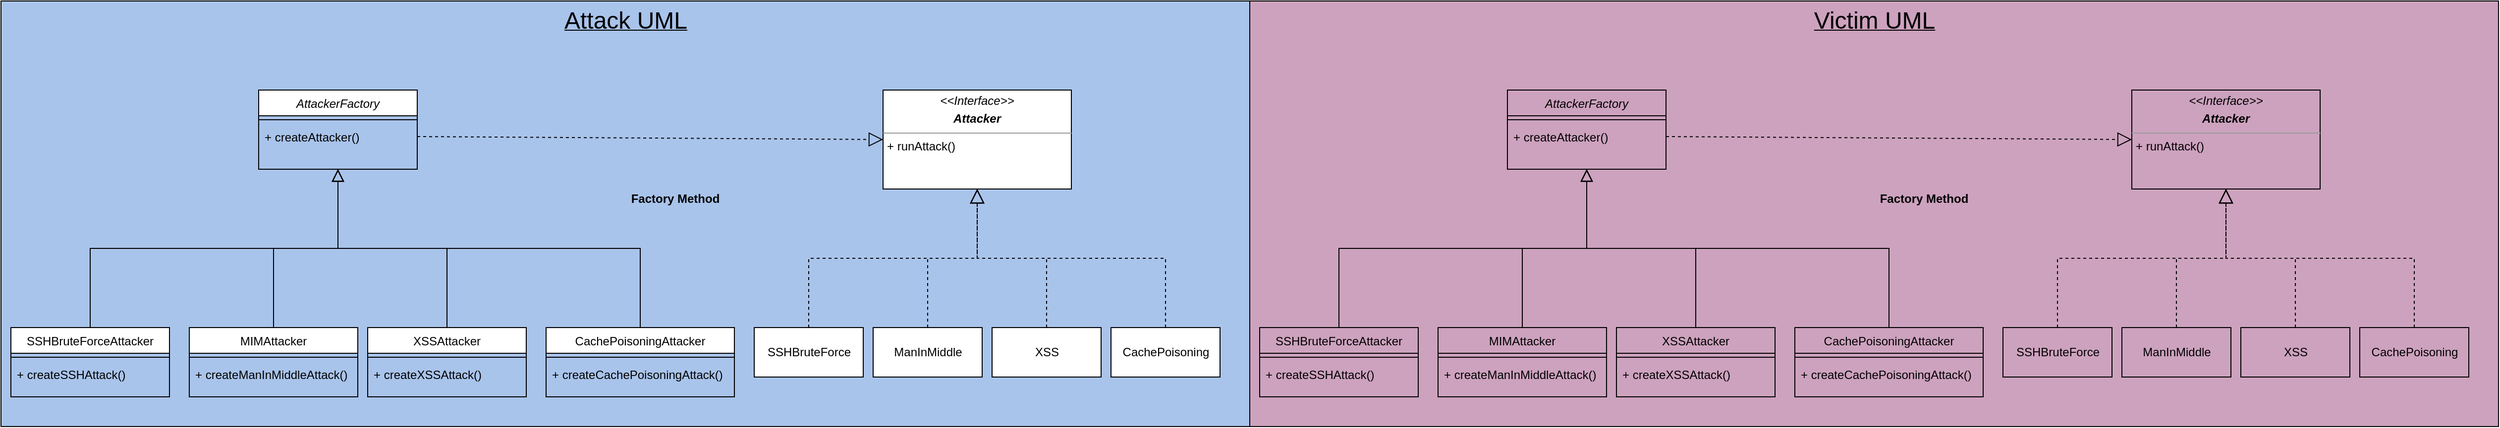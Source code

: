 <mxfile version="15.8.6" type="github">
  <diagram id="C5RBs43oDa-KdzZeNtuy" name="Page-1">
    <mxGraphModel dx="1529" dy="789" grid="1" gridSize="10" guides="1" tooltips="1" connect="1" arrows="1" fold="1" page="1" pageScale="1" pageWidth="3300" pageHeight="2339" math="0" shadow="0">
      <root>
        <mxCell id="WIyWlLk6GJQsqaUBKTNV-0" />
        <mxCell id="WIyWlLk6GJQsqaUBKTNV-1" parent="WIyWlLk6GJQsqaUBKTNV-0" />
        <mxCell id="eXJ9fbnGRt6wCvNnxeEg-24" value="" style="rounded=0;whiteSpace=wrap;html=1;fillColor=#A9C4EB;" vertex="1" parent="WIyWlLk6GJQsqaUBKTNV-1">
          <mxGeometry x="50" y="190" width="1260" height="430" as="geometry" />
        </mxCell>
        <mxCell id="zkfFHV4jXpPFQw0GAbJ--0" value="AttackerFactory" style="swimlane;fontStyle=2;align=center;verticalAlign=top;childLayout=stackLayout;horizontal=1;startSize=26;horizontalStack=0;resizeParent=1;resizeLast=0;collapsible=1;marginBottom=0;rounded=0;shadow=0;strokeWidth=1;" parent="WIyWlLk6GJQsqaUBKTNV-1" vertex="1">
          <mxGeometry x="310" y="280" width="160" height="80" as="geometry">
            <mxRectangle x="230" y="140" width="160" height="26" as="alternateBounds" />
          </mxGeometry>
        </mxCell>
        <mxCell id="zkfFHV4jXpPFQw0GAbJ--4" value="" style="line;html=1;strokeWidth=1;align=left;verticalAlign=middle;spacingTop=-1;spacingLeft=3;spacingRight=3;rotatable=0;labelPosition=right;points=[];portConstraint=eastwest;" parent="zkfFHV4jXpPFQw0GAbJ--0" vertex="1">
          <mxGeometry y="26" width="160" height="8" as="geometry" />
        </mxCell>
        <mxCell id="zkfFHV4jXpPFQw0GAbJ--5" value="+ createAttacker()" style="text;align=left;verticalAlign=top;spacingLeft=4;spacingRight=4;overflow=hidden;rotatable=0;points=[[0,0.5],[1,0.5]];portConstraint=eastwest;" parent="zkfFHV4jXpPFQw0GAbJ--0" vertex="1">
          <mxGeometry y="34" width="160" height="26" as="geometry" />
        </mxCell>
        <mxCell id="zkfFHV4jXpPFQw0GAbJ--6" value="SSHBruteForceAttacker" style="swimlane;fontStyle=0;align=center;verticalAlign=top;childLayout=stackLayout;horizontal=1;startSize=26;horizontalStack=0;resizeParent=1;resizeLast=0;collapsible=1;marginBottom=0;rounded=0;shadow=0;strokeWidth=1;" parent="WIyWlLk6GJQsqaUBKTNV-1" vertex="1">
          <mxGeometry x="60" y="520" width="160" height="70" as="geometry">
            <mxRectangle x="130" y="380" width="160" height="26" as="alternateBounds" />
          </mxGeometry>
        </mxCell>
        <mxCell id="zkfFHV4jXpPFQw0GAbJ--9" value="" style="line;html=1;strokeWidth=1;align=left;verticalAlign=middle;spacingTop=-1;spacingLeft=3;spacingRight=3;rotatable=0;labelPosition=right;points=[];portConstraint=eastwest;" parent="zkfFHV4jXpPFQw0GAbJ--6" vertex="1">
          <mxGeometry y="26" width="160" height="8" as="geometry" />
        </mxCell>
        <mxCell id="zkfFHV4jXpPFQw0GAbJ--10" value="+ createSSHAttack()" style="text;align=left;verticalAlign=top;spacingLeft=4;spacingRight=4;overflow=hidden;rotatable=0;points=[[0,0.5],[1,0.5]];portConstraint=eastwest;fontStyle=0" parent="zkfFHV4jXpPFQw0GAbJ--6" vertex="1">
          <mxGeometry y="34" width="160" height="26" as="geometry" />
        </mxCell>
        <mxCell id="zkfFHV4jXpPFQw0GAbJ--12" value="" style="endArrow=block;endSize=10;endFill=0;shadow=0;strokeWidth=1;rounded=0;edgeStyle=elbowEdgeStyle;elbow=vertical;" parent="WIyWlLk6GJQsqaUBKTNV-1" source="zkfFHV4jXpPFQw0GAbJ--6" target="zkfFHV4jXpPFQw0GAbJ--0" edge="1">
          <mxGeometry width="160" relative="1" as="geometry">
            <mxPoint x="290" y="363" as="sourcePoint" />
            <mxPoint x="290" y="363" as="targetPoint" />
          </mxGeometry>
        </mxCell>
        <mxCell id="zkfFHV4jXpPFQw0GAbJ--13" value="MIMAttacker" style="swimlane;fontStyle=0;align=center;verticalAlign=top;childLayout=stackLayout;horizontal=1;startSize=26;horizontalStack=0;resizeParent=1;resizeLast=0;collapsible=1;marginBottom=0;rounded=0;shadow=0;strokeWidth=1;" parent="WIyWlLk6GJQsqaUBKTNV-1" vertex="1">
          <mxGeometry x="240" y="520" width="170" height="70" as="geometry">
            <mxRectangle x="340" y="380" width="170" height="26" as="alternateBounds" />
          </mxGeometry>
        </mxCell>
        <mxCell id="zkfFHV4jXpPFQw0GAbJ--15" value="" style="line;html=1;strokeWidth=1;align=left;verticalAlign=middle;spacingTop=-1;spacingLeft=3;spacingRight=3;rotatable=0;labelPosition=right;points=[];portConstraint=eastwest;" parent="zkfFHV4jXpPFQw0GAbJ--13" vertex="1">
          <mxGeometry y="26" width="170" height="8" as="geometry" />
        </mxCell>
        <mxCell id="eXJ9fbnGRt6wCvNnxeEg-20" value="+ createManInMiddleAttack()" style="text;align=left;verticalAlign=top;spacingLeft=4;spacingRight=4;overflow=hidden;rotatable=0;points=[[0,0.5],[1,0.5]];portConstraint=eastwest;fontStyle=0" vertex="1" parent="zkfFHV4jXpPFQw0GAbJ--13">
          <mxGeometry y="34" width="170" height="26" as="geometry" />
        </mxCell>
        <mxCell id="zkfFHV4jXpPFQw0GAbJ--16" value="" style="endArrow=block;endSize=10;endFill=0;shadow=0;strokeWidth=1;rounded=0;edgeStyle=elbowEdgeStyle;elbow=vertical;" parent="WIyWlLk6GJQsqaUBKTNV-1" source="zkfFHV4jXpPFQw0GAbJ--13" target="zkfFHV4jXpPFQw0GAbJ--0" edge="1">
          <mxGeometry width="160" relative="1" as="geometry">
            <mxPoint x="300" y="533" as="sourcePoint" />
            <mxPoint x="400" y="431" as="targetPoint" />
          </mxGeometry>
        </mxCell>
        <mxCell id="eXJ9fbnGRt6wCvNnxeEg-1" value="&lt;p style=&quot;margin: 0px ; margin-top: 4px ; text-align: center&quot;&gt;&lt;i&gt;&amp;lt;&amp;lt;Interface&amp;gt;&amp;gt;&lt;/i&gt;&lt;br&gt;&lt;/p&gt;&lt;p style=&quot;margin: 0px ; margin-top: 4px ; text-align: center&quot;&gt;&lt;i&gt;&lt;b&gt;Attacker&lt;/b&gt;&lt;/i&gt;&lt;/p&gt;&lt;hr size=&quot;1&quot;&gt;&lt;p style=&quot;margin: 0px ; margin-left: 4px&quot;&gt;+ runAttack()&lt;br&gt;&lt;/p&gt;" style="verticalAlign=top;align=left;overflow=fill;fontSize=12;fontFamily=Helvetica;html=1;" vertex="1" parent="WIyWlLk6GJQsqaUBKTNV-1">
          <mxGeometry x="940" y="280" width="190" height="100" as="geometry" />
        </mxCell>
        <mxCell id="eXJ9fbnGRt6wCvNnxeEg-2" value="SSHBruteForce" style="html=1;" vertex="1" parent="WIyWlLk6GJQsqaUBKTNV-1">
          <mxGeometry x="810" y="520" width="110" height="50" as="geometry" />
        </mxCell>
        <mxCell id="eXJ9fbnGRt6wCvNnxeEg-3" value="ManInMiddle" style="html=1;" vertex="1" parent="WIyWlLk6GJQsqaUBKTNV-1">
          <mxGeometry x="930" y="520" width="110" height="50" as="geometry" />
        </mxCell>
        <mxCell id="eXJ9fbnGRt6wCvNnxeEg-4" value="XSS" style="html=1;" vertex="1" parent="WIyWlLk6GJQsqaUBKTNV-1">
          <mxGeometry x="1050" y="520" width="110" height="50" as="geometry" />
        </mxCell>
        <mxCell id="eXJ9fbnGRt6wCvNnxeEg-5" value="XSSAttacker" style="swimlane;fontStyle=0;align=center;verticalAlign=top;childLayout=stackLayout;horizontal=1;startSize=26;horizontalStack=0;resizeParent=1;resizeLast=0;collapsible=1;marginBottom=0;rounded=0;shadow=0;strokeWidth=1;" vertex="1" parent="WIyWlLk6GJQsqaUBKTNV-1">
          <mxGeometry x="420" y="520" width="160" height="70" as="geometry">
            <mxRectangle x="340" y="380" width="170" height="26" as="alternateBounds" />
          </mxGeometry>
        </mxCell>
        <mxCell id="eXJ9fbnGRt6wCvNnxeEg-7" value="" style="line;html=1;strokeWidth=1;align=left;verticalAlign=middle;spacingTop=-1;spacingLeft=3;spacingRight=3;rotatable=0;labelPosition=right;points=[];portConstraint=eastwest;" vertex="1" parent="eXJ9fbnGRt6wCvNnxeEg-5">
          <mxGeometry y="26" width="160" height="8" as="geometry" />
        </mxCell>
        <mxCell id="eXJ9fbnGRt6wCvNnxeEg-21" value="+ createXSSAttack()" style="text;align=left;verticalAlign=top;spacingLeft=4;spacingRight=4;overflow=hidden;rotatable=0;points=[[0,0.5],[1,0.5]];portConstraint=eastwest;fontStyle=0" vertex="1" parent="eXJ9fbnGRt6wCvNnxeEg-5">
          <mxGeometry y="34" width="160" height="26" as="geometry" />
        </mxCell>
        <mxCell id="eXJ9fbnGRt6wCvNnxeEg-8" value="CachePoisoning" style="html=1;" vertex="1" parent="WIyWlLk6GJQsqaUBKTNV-1">
          <mxGeometry x="1170" y="520" width="110" height="50" as="geometry" />
        </mxCell>
        <mxCell id="eXJ9fbnGRt6wCvNnxeEg-10" value="CachePoisoningAttacker" style="swimlane;fontStyle=0;align=center;verticalAlign=top;childLayout=stackLayout;horizontal=1;startSize=26;horizontalStack=0;resizeParent=1;resizeLast=0;collapsible=1;marginBottom=0;rounded=0;shadow=0;strokeWidth=1;" vertex="1" parent="WIyWlLk6GJQsqaUBKTNV-1">
          <mxGeometry x="600" y="520" width="190" height="70" as="geometry">
            <mxRectangle x="340" y="380" width="170" height="26" as="alternateBounds" />
          </mxGeometry>
        </mxCell>
        <mxCell id="eXJ9fbnGRt6wCvNnxeEg-12" value="" style="line;html=1;strokeWidth=1;align=left;verticalAlign=middle;spacingTop=-1;spacingLeft=3;spacingRight=3;rotatable=0;labelPosition=right;points=[];portConstraint=eastwest;" vertex="1" parent="eXJ9fbnGRt6wCvNnxeEg-10">
          <mxGeometry y="26" width="190" height="8" as="geometry" />
        </mxCell>
        <mxCell id="eXJ9fbnGRt6wCvNnxeEg-22" value="+ createCachePoisoningAttack()" style="text;align=left;verticalAlign=top;spacingLeft=4;spacingRight=4;overflow=hidden;rotatable=0;points=[[0,0.5],[1,0.5]];portConstraint=eastwest;fontStyle=0" vertex="1" parent="eXJ9fbnGRt6wCvNnxeEg-10">
          <mxGeometry y="34" width="190" height="26" as="geometry" />
        </mxCell>
        <mxCell id="eXJ9fbnGRt6wCvNnxeEg-13" value="" style="endArrow=block;dashed=1;endFill=0;endSize=12;html=1;rounded=0;exitX=0.5;exitY=0;exitDx=0;exitDy=0;entryX=0.5;entryY=1;entryDx=0;entryDy=0;edgeStyle=orthogonalEdgeStyle;" edge="1" parent="WIyWlLk6GJQsqaUBKTNV-1" source="eXJ9fbnGRt6wCvNnxeEg-2" target="eXJ9fbnGRt6wCvNnxeEg-1">
          <mxGeometry width="160" relative="1" as="geometry">
            <mxPoint x="590" y="510" as="sourcePoint" />
            <mxPoint x="750" y="510" as="targetPoint" />
          </mxGeometry>
        </mxCell>
        <mxCell id="eXJ9fbnGRt6wCvNnxeEg-14" value="" style="endArrow=block;dashed=1;endFill=0;endSize=12;html=1;rounded=0;entryX=0.5;entryY=1;entryDx=0;entryDy=0;edgeStyle=orthogonalEdgeStyle;" edge="1" parent="WIyWlLk6GJQsqaUBKTNV-1" source="eXJ9fbnGRt6wCvNnxeEg-3" target="eXJ9fbnGRt6wCvNnxeEg-1">
          <mxGeometry width="160" relative="1" as="geometry">
            <mxPoint x="895" y="530" as="sourcePoint" />
            <mxPoint x="1005" y="390" as="targetPoint" />
          </mxGeometry>
        </mxCell>
        <mxCell id="eXJ9fbnGRt6wCvNnxeEg-15" value="" style="endArrow=block;dashed=1;endFill=0;endSize=12;html=1;rounded=0;exitX=0.5;exitY=0;exitDx=0;exitDy=0;entryX=0.5;entryY=1;entryDx=0;entryDy=0;edgeStyle=orthogonalEdgeStyle;" edge="1" parent="WIyWlLk6GJQsqaUBKTNV-1" source="eXJ9fbnGRt6wCvNnxeEg-4" target="eXJ9fbnGRt6wCvNnxeEg-1">
          <mxGeometry width="160" relative="1" as="geometry">
            <mxPoint x="905" y="540" as="sourcePoint" />
            <mxPoint x="1015" y="400" as="targetPoint" />
          </mxGeometry>
        </mxCell>
        <mxCell id="eXJ9fbnGRt6wCvNnxeEg-16" value="" style="endArrow=block;dashed=1;endFill=0;endSize=12;html=1;rounded=0;exitX=0.5;exitY=0;exitDx=0;exitDy=0;entryX=0.5;entryY=1;entryDx=0;entryDy=0;edgeStyle=orthogonalEdgeStyle;" edge="1" parent="WIyWlLk6GJQsqaUBKTNV-1" source="eXJ9fbnGRt6wCvNnxeEg-8" target="eXJ9fbnGRt6wCvNnxeEg-1">
          <mxGeometry width="160" relative="1" as="geometry">
            <mxPoint x="915" y="550" as="sourcePoint" />
            <mxPoint x="1025" y="410" as="targetPoint" />
          </mxGeometry>
        </mxCell>
        <mxCell id="eXJ9fbnGRt6wCvNnxeEg-17" value="" style="endArrow=block;endSize=10;endFill=0;shadow=0;strokeWidth=1;rounded=0;edgeStyle=elbowEdgeStyle;elbow=vertical;exitX=0.5;exitY=0;exitDx=0;exitDy=0;entryX=0.5;entryY=1;entryDx=0;entryDy=0;" edge="1" parent="WIyWlLk6GJQsqaUBKTNV-1" source="eXJ9fbnGRt6wCvNnxeEg-5" target="zkfFHV4jXpPFQw0GAbJ--0">
          <mxGeometry width="160" relative="1" as="geometry">
            <mxPoint x="330" y="530" as="sourcePoint" />
            <mxPoint x="400" y="428" as="targetPoint" />
          </mxGeometry>
        </mxCell>
        <mxCell id="eXJ9fbnGRt6wCvNnxeEg-18" value="" style="endArrow=block;endSize=10;endFill=0;shadow=0;strokeWidth=1;rounded=0;edgeStyle=elbowEdgeStyle;elbow=vertical;exitX=0.5;exitY=0;exitDx=0;exitDy=0;entryX=0.5;entryY=1;entryDx=0;entryDy=0;" edge="1" parent="WIyWlLk6GJQsqaUBKTNV-1" source="eXJ9fbnGRt6wCvNnxeEg-10" target="zkfFHV4jXpPFQw0GAbJ--0">
          <mxGeometry width="160" relative="1" as="geometry">
            <mxPoint x="340" y="540" as="sourcePoint" />
            <mxPoint x="410" y="438" as="targetPoint" />
          </mxGeometry>
        </mxCell>
        <mxCell id="eXJ9fbnGRt6wCvNnxeEg-19" value="" style="endArrow=block;dashed=1;endFill=0;endSize=12;html=1;rounded=0;exitX=1;exitY=0.5;exitDx=0;exitDy=0;entryX=0;entryY=0.5;entryDx=0;entryDy=0;" edge="1" parent="WIyWlLk6GJQsqaUBKTNV-1" source="zkfFHV4jXpPFQw0GAbJ--5" target="eXJ9fbnGRt6wCvNnxeEg-1">
          <mxGeometry width="160" relative="1" as="geometry">
            <mxPoint x="590" y="510" as="sourcePoint" />
            <mxPoint x="750" y="510" as="targetPoint" />
          </mxGeometry>
        </mxCell>
        <mxCell id="eXJ9fbnGRt6wCvNnxeEg-23" value="&lt;u&gt;&lt;font style=&quot;font-size: 24px&quot;&gt;Attack UML&lt;/font&gt;&lt;/u&gt;" style="text;html=1;align=center;verticalAlign=middle;resizable=0;points=[];autosize=1;strokeColor=none;fillColor=none;" vertex="1" parent="WIyWlLk6GJQsqaUBKTNV-1">
          <mxGeometry x="610" y="200" width="140" height="20" as="geometry" />
        </mxCell>
        <mxCell id="eXJ9fbnGRt6wCvNnxeEg-25" value="&lt;b&gt;Factory Method&lt;/b&gt;" style="text;html=1;align=center;verticalAlign=middle;resizable=0;points=[];autosize=1;strokeColor=none;fillColor=none;" vertex="1" parent="WIyWlLk6GJQsqaUBKTNV-1">
          <mxGeometry x="680" y="380" width="100" height="20" as="geometry" />
        </mxCell>
        <mxCell id="cu65qjogsTO9x5spODUh-0" value="" style="rounded=0;whiteSpace=wrap;html=1;fillColor=#CDA2BE;" vertex="1" parent="WIyWlLk6GJQsqaUBKTNV-1">
          <mxGeometry x="1310" y="190" width="1260" height="430" as="geometry" />
        </mxCell>
        <mxCell id="cu65qjogsTO9x5spODUh-1" value="AttackerFactory" style="swimlane;fontStyle=2;align=center;verticalAlign=top;childLayout=stackLayout;horizontal=1;startSize=26;horizontalStack=0;resizeParent=1;resizeLast=0;collapsible=1;marginBottom=0;rounded=0;shadow=0;strokeWidth=1;fillColor=#CDA2BE;" vertex="1" parent="WIyWlLk6GJQsqaUBKTNV-1">
          <mxGeometry x="1570" y="280" width="160" height="80" as="geometry">
            <mxRectangle x="230" y="140" width="160" height="26" as="alternateBounds" />
          </mxGeometry>
        </mxCell>
        <mxCell id="cu65qjogsTO9x5spODUh-2" value="" style="line;html=1;strokeWidth=1;align=left;verticalAlign=middle;spacingTop=-1;spacingLeft=3;spacingRight=3;rotatable=0;labelPosition=right;points=[];portConstraint=eastwest;" vertex="1" parent="cu65qjogsTO9x5spODUh-1">
          <mxGeometry y="26" width="160" height="8" as="geometry" />
        </mxCell>
        <mxCell id="cu65qjogsTO9x5spODUh-3" value="+ createAttacker()" style="text;align=left;verticalAlign=top;spacingLeft=4;spacingRight=4;overflow=hidden;rotatable=0;points=[[0,0.5],[1,0.5]];portConstraint=eastwest;" vertex="1" parent="cu65qjogsTO9x5spODUh-1">
          <mxGeometry y="34" width="160" height="26" as="geometry" />
        </mxCell>
        <mxCell id="cu65qjogsTO9x5spODUh-4" value="SSHBruteForceAttacker" style="swimlane;fontStyle=0;align=center;verticalAlign=top;childLayout=stackLayout;horizontal=1;startSize=26;horizontalStack=0;resizeParent=1;resizeLast=0;collapsible=1;marginBottom=0;rounded=0;shadow=0;strokeWidth=1;fillColor=#CDA2BE;" vertex="1" parent="WIyWlLk6GJQsqaUBKTNV-1">
          <mxGeometry x="1320" y="520" width="160" height="70" as="geometry">
            <mxRectangle x="130" y="380" width="160" height="26" as="alternateBounds" />
          </mxGeometry>
        </mxCell>
        <mxCell id="cu65qjogsTO9x5spODUh-5" value="" style="line;html=1;strokeWidth=1;align=left;verticalAlign=middle;spacingTop=-1;spacingLeft=3;spacingRight=3;rotatable=0;labelPosition=right;points=[];portConstraint=eastwest;" vertex="1" parent="cu65qjogsTO9x5spODUh-4">
          <mxGeometry y="26" width="160" height="8" as="geometry" />
        </mxCell>
        <mxCell id="cu65qjogsTO9x5spODUh-6" value="+ createSSHAttack()" style="text;align=left;verticalAlign=top;spacingLeft=4;spacingRight=4;overflow=hidden;rotatable=0;points=[[0,0.5],[1,0.5]];portConstraint=eastwest;fontStyle=0" vertex="1" parent="cu65qjogsTO9x5spODUh-4">
          <mxGeometry y="34" width="160" height="26" as="geometry" />
        </mxCell>
        <mxCell id="cu65qjogsTO9x5spODUh-7" value="" style="endArrow=block;endSize=10;endFill=0;shadow=0;strokeWidth=1;rounded=0;edgeStyle=elbowEdgeStyle;elbow=vertical;fillColor=#CDA2BE;" edge="1" parent="WIyWlLk6GJQsqaUBKTNV-1" source="cu65qjogsTO9x5spODUh-4" target="cu65qjogsTO9x5spODUh-1">
          <mxGeometry width="160" relative="1" as="geometry">
            <mxPoint x="1550" y="363" as="sourcePoint" />
            <mxPoint x="1550" y="363" as="targetPoint" />
          </mxGeometry>
        </mxCell>
        <mxCell id="cu65qjogsTO9x5spODUh-8" value="MIMAttacker" style="swimlane;fontStyle=0;align=center;verticalAlign=top;childLayout=stackLayout;horizontal=1;startSize=26;horizontalStack=0;resizeParent=1;resizeLast=0;collapsible=1;marginBottom=0;rounded=0;shadow=0;strokeWidth=1;fillColor=#CDA2BE;" vertex="1" parent="WIyWlLk6GJQsqaUBKTNV-1">
          <mxGeometry x="1500" y="520" width="170" height="70" as="geometry">
            <mxRectangle x="340" y="380" width="170" height="26" as="alternateBounds" />
          </mxGeometry>
        </mxCell>
        <mxCell id="cu65qjogsTO9x5spODUh-9" value="" style="line;html=1;strokeWidth=1;align=left;verticalAlign=middle;spacingTop=-1;spacingLeft=3;spacingRight=3;rotatable=0;labelPosition=right;points=[];portConstraint=eastwest;" vertex="1" parent="cu65qjogsTO9x5spODUh-8">
          <mxGeometry y="26" width="170" height="8" as="geometry" />
        </mxCell>
        <mxCell id="cu65qjogsTO9x5spODUh-10" value="+ createManInMiddleAttack()" style="text;align=left;verticalAlign=top;spacingLeft=4;spacingRight=4;overflow=hidden;rotatable=0;points=[[0,0.5],[1,0.5]];portConstraint=eastwest;fontStyle=0" vertex="1" parent="cu65qjogsTO9x5spODUh-8">
          <mxGeometry y="34" width="170" height="26" as="geometry" />
        </mxCell>
        <mxCell id="cu65qjogsTO9x5spODUh-11" value="" style="endArrow=block;endSize=10;endFill=0;shadow=0;strokeWidth=1;rounded=0;edgeStyle=elbowEdgeStyle;elbow=vertical;fillColor=#CDA2BE;" edge="1" parent="WIyWlLk6GJQsqaUBKTNV-1" source="cu65qjogsTO9x5spODUh-8" target="cu65qjogsTO9x5spODUh-1">
          <mxGeometry width="160" relative="1" as="geometry">
            <mxPoint x="1560" y="533" as="sourcePoint" />
            <mxPoint x="1660" y="431" as="targetPoint" />
          </mxGeometry>
        </mxCell>
        <mxCell id="cu65qjogsTO9x5spODUh-12" value="&lt;p style=&quot;margin: 0px ; margin-top: 4px ; text-align: center&quot;&gt;&lt;i&gt;&amp;lt;&amp;lt;Interface&amp;gt;&amp;gt;&lt;/i&gt;&lt;br&gt;&lt;/p&gt;&lt;p style=&quot;margin: 0px ; margin-top: 4px ; text-align: center&quot;&gt;&lt;i&gt;&lt;b&gt;Attacker&lt;/b&gt;&lt;/i&gt;&lt;/p&gt;&lt;hr size=&quot;1&quot;&gt;&lt;p style=&quot;margin: 0px ; margin-left: 4px&quot;&gt;+ runAttack()&lt;br&gt;&lt;/p&gt;" style="verticalAlign=top;align=left;overflow=fill;fontSize=12;fontFamily=Helvetica;html=1;fillColor=#CDA2BE;" vertex="1" parent="WIyWlLk6GJQsqaUBKTNV-1">
          <mxGeometry x="2200" y="280" width="190" height="100" as="geometry" />
        </mxCell>
        <mxCell id="cu65qjogsTO9x5spODUh-13" value="SSHBruteForce" style="html=1;fillColor=#CDA2BE;" vertex="1" parent="WIyWlLk6GJQsqaUBKTNV-1">
          <mxGeometry x="2070" y="520" width="110" height="50" as="geometry" />
        </mxCell>
        <mxCell id="cu65qjogsTO9x5spODUh-14" value="ManInMiddle" style="html=1;fillColor=#CDA2BE;" vertex="1" parent="WIyWlLk6GJQsqaUBKTNV-1">
          <mxGeometry x="2190" y="520" width="110" height="50" as="geometry" />
        </mxCell>
        <mxCell id="cu65qjogsTO9x5spODUh-15" value="XSS" style="html=1;fillColor=#CDA2BE;" vertex="1" parent="WIyWlLk6GJQsqaUBKTNV-1">
          <mxGeometry x="2310" y="520" width="110" height="50" as="geometry" />
        </mxCell>
        <mxCell id="cu65qjogsTO9x5spODUh-16" value="XSSAttacker" style="swimlane;fontStyle=0;align=center;verticalAlign=top;childLayout=stackLayout;horizontal=1;startSize=26;horizontalStack=0;resizeParent=1;resizeLast=0;collapsible=1;marginBottom=0;rounded=0;shadow=0;strokeWidth=1;fillColor=#CDA2BE;" vertex="1" parent="WIyWlLk6GJQsqaUBKTNV-1">
          <mxGeometry x="1680" y="520" width="160" height="70" as="geometry">
            <mxRectangle x="340" y="380" width="170" height="26" as="alternateBounds" />
          </mxGeometry>
        </mxCell>
        <mxCell id="cu65qjogsTO9x5spODUh-17" value="" style="line;html=1;strokeWidth=1;align=left;verticalAlign=middle;spacingTop=-1;spacingLeft=3;spacingRight=3;rotatable=0;labelPosition=right;points=[];portConstraint=eastwest;" vertex="1" parent="cu65qjogsTO9x5spODUh-16">
          <mxGeometry y="26" width="160" height="8" as="geometry" />
        </mxCell>
        <mxCell id="cu65qjogsTO9x5spODUh-18" value="+ createXSSAttack()" style="text;align=left;verticalAlign=top;spacingLeft=4;spacingRight=4;overflow=hidden;rotatable=0;points=[[0,0.5],[1,0.5]];portConstraint=eastwest;fontStyle=0" vertex="1" parent="cu65qjogsTO9x5spODUh-16">
          <mxGeometry y="34" width="160" height="26" as="geometry" />
        </mxCell>
        <mxCell id="cu65qjogsTO9x5spODUh-19" value="CachePoisoning" style="html=1;fillColor=#CDA2BE;" vertex="1" parent="WIyWlLk6GJQsqaUBKTNV-1">
          <mxGeometry x="2430" y="520" width="110" height="50" as="geometry" />
        </mxCell>
        <mxCell id="cu65qjogsTO9x5spODUh-20" value="CachePoisoningAttacker" style="swimlane;fontStyle=0;align=center;verticalAlign=top;childLayout=stackLayout;horizontal=1;startSize=26;horizontalStack=0;resizeParent=1;resizeLast=0;collapsible=1;marginBottom=0;rounded=0;shadow=0;strokeWidth=1;fillColor=#CDA2BE;" vertex="1" parent="WIyWlLk6GJQsqaUBKTNV-1">
          <mxGeometry x="1860" y="520" width="190" height="70" as="geometry">
            <mxRectangle x="340" y="380" width="170" height="26" as="alternateBounds" />
          </mxGeometry>
        </mxCell>
        <mxCell id="cu65qjogsTO9x5spODUh-21" value="" style="line;html=1;strokeWidth=1;align=left;verticalAlign=middle;spacingTop=-1;spacingLeft=3;spacingRight=3;rotatable=0;labelPosition=right;points=[];portConstraint=eastwest;" vertex="1" parent="cu65qjogsTO9x5spODUh-20">
          <mxGeometry y="26" width="190" height="8" as="geometry" />
        </mxCell>
        <mxCell id="cu65qjogsTO9x5spODUh-22" value="+ createCachePoisoningAttack()" style="text;align=left;verticalAlign=top;spacingLeft=4;spacingRight=4;overflow=hidden;rotatable=0;points=[[0,0.5],[1,0.5]];portConstraint=eastwest;fontStyle=0" vertex="1" parent="cu65qjogsTO9x5spODUh-20">
          <mxGeometry y="34" width="190" height="26" as="geometry" />
        </mxCell>
        <mxCell id="cu65qjogsTO9x5spODUh-23" value="" style="endArrow=block;dashed=1;endFill=0;endSize=12;html=1;rounded=0;exitX=0.5;exitY=0;exitDx=0;exitDy=0;entryX=0.5;entryY=1;entryDx=0;entryDy=0;edgeStyle=orthogonalEdgeStyle;fillColor=#CDA2BE;" edge="1" parent="WIyWlLk6GJQsqaUBKTNV-1" source="cu65qjogsTO9x5spODUh-13" target="cu65qjogsTO9x5spODUh-12">
          <mxGeometry width="160" relative="1" as="geometry">
            <mxPoint x="1850" y="510" as="sourcePoint" />
            <mxPoint x="2010" y="510" as="targetPoint" />
          </mxGeometry>
        </mxCell>
        <mxCell id="cu65qjogsTO9x5spODUh-24" value="" style="endArrow=block;dashed=1;endFill=0;endSize=12;html=1;rounded=0;entryX=0.5;entryY=1;entryDx=0;entryDy=0;edgeStyle=orthogonalEdgeStyle;fillColor=#CDA2BE;" edge="1" parent="WIyWlLk6GJQsqaUBKTNV-1" source="cu65qjogsTO9x5spODUh-14" target="cu65qjogsTO9x5spODUh-12">
          <mxGeometry width="160" relative="1" as="geometry">
            <mxPoint x="2155" y="530" as="sourcePoint" />
            <mxPoint x="2265" y="390" as="targetPoint" />
          </mxGeometry>
        </mxCell>
        <mxCell id="cu65qjogsTO9x5spODUh-25" value="" style="endArrow=block;dashed=1;endFill=0;endSize=12;html=1;rounded=0;exitX=0.5;exitY=0;exitDx=0;exitDy=0;entryX=0.5;entryY=1;entryDx=0;entryDy=0;edgeStyle=orthogonalEdgeStyle;fillColor=#CDA2BE;" edge="1" parent="WIyWlLk6GJQsqaUBKTNV-1" source="cu65qjogsTO9x5spODUh-15" target="cu65qjogsTO9x5spODUh-12">
          <mxGeometry width="160" relative="1" as="geometry">
            <mxPoint x="2165" y="540" as="sourcePoint" />
            <mxPoint x="2275" y="400" as="targetPoint" />
          </mxGeometry>
        </mxCell>
        <mxCell id="cu65qjogsTO9x5spODUh-26" value="" style="endArrow=block;dashed=1;endFill=0;endSize=12;html=1;rounded=0;exitX=0.5;exitY=0;exitDx=0;exitDy=0;entryX=0.5;entryY=1;entryDx=0;entryDy=0;edgeStyle=orthogonalEdgeStyle;fillColor=#CDA2BE;" edge="1" parent="WIyWlLk6GJQsqaUBKTNV-1" source="cu65qjogsTO9x5spODUh-19" target="cu65qjogsTO9x5spODUh-12">
          <mxGeometry width="160" relative="1" as="geometry">
            <mxPoint x="2175" y="550" as="sourcePoint" />
            <mxPoint x="2285" y="410" as="targetPoint" />
          </mxGeometry>
        </mxCell>
        <mxCell id="cu65qjogsTO9x5spODUh-27" value="" style="endArrow=block;endSize=10;endFill=0;shadow=0;strokeWidth=1;rounded=0;edgeStyle=elbowEdgeStyle;elbow=vertical;exitX=0.5;exitY=0;exitDx=0;exitDy=0;entryX=0.5;entryY=1;entryDx=0;entryDy=0;fillColor=#CDA2BE;" edge="1" parent="WIyWlLk6GJQsqaUBKTNV-1" source="cu65qjogsTO9x5spODUh-16" target="cu65qjogsTO9x5spODUh-1">
          <mxGeometry width="160" relative="1" as="geometry">
            <mxPoint x="1590" y="530" as="sourcePoint" />
            <mxPoint x="1660" y="428" as="targetPoint" />
          </mxGeometry>
        </mxCell>
        <mxCell id="cu65qjogsTO9x5spODUh-28" value="" style="endArrow=block;endSize=10;endFill=0;shadow=0;strokeWidth=1;rounded=0;edgeStyle=elbowEdgeStyle;elbow=vertical;exitX=0.5;exitY=0;exitDx=0;exitDy=0;entryX=0.5;entryY=1;entryDx=0;entryDy=0;fillColor=#CDA2BE;" edge="1" parent="WIyWlLk6GJQsqaUBKTNV-1" source="cu65qjogsTO9x5spODUh-20" target="cu65qjogsTO9x5spODUh-1">
          <mxGeometry width="160" relative="1" as="geometry">
            <mxPoint x="1600" y="540" as="sourcePoint" />
            <mxPoint x="1670" y="438" as="targetPoint" />
          </mxGeometry>
        </mxCell>
        <mxCell id="cu65qjogsTO9x5spODUh-29" value="" style="endArrow=block;dashed=1;endFill=0;endSize=12;html=1;rounded=0;exitX=1;exitY=0.5;exitDx=0;exitDy=0;entryX=0;entryY=0.5;entryDx=0;entryDy=0;fillColor=#CDA2BE;" edge="1" parent="WIyWlLk6GJQsqaUBKTNV-1" source="cu65qjogsTO9x5spODUh-3" target="cu65qjogsTO9x5spODUh-12">
          <mxGeometry width="160" relative="1" as="geometry">
            <mxPoint x="1850" y="510" as="sourcePoint" />
            <mxPoint x="2010" y="510" as="targetPoint" />
          </mxGeometry>
        </mxCell>
        <mxCell id="cu65qjogsTO9x5spODUh-30" value="&lt;u&gt;&lt;font style=&quot;font-size: 24px&quot;&gt;Victim UML&lt;/font&gt;&lt;/u&gt;" style="text;html=1;align=center;verticalAlign=middle;resizable=0;points=[];autosize=1;strokeColor=none;fillColor=#CDA2BE;" vertex="1" parent="WIyWlLk6GJQsqaUBKTNV-1">
          <mxGeometry x="1870" y="200" width="140" height="20" as="geometry" />
        </mxCell>
        <mxCell id="cu65qjogsTO9x5spODUh-31" value="&lt;b&gt;Factory Method&lt;/b&gt;" style="text;html=1;align=center;verticalAlign=middle;resizable=0;points=[];autosize=1;strokeColor=none;fillColor=#CDA2BE;" vertex="1" parent="WIyWlLk6GJQsqaUBKTNV-1">
          <mxGeometry x="1940" y="380" width="100" height="20" as="geometry" />
        </mxCell>
      </root>
    </mxGraphModel>
  </diagram>
</mxfile>
